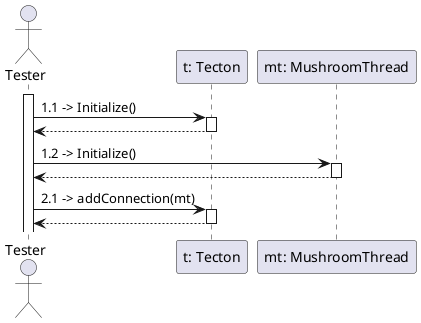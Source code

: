 ' Test-casek:
' - ThreadKillingTecton Kill Thread

@startuml communicationTecton2

actor "Tester" as ts
participant "t: Tecton" as t
participant "mt: MushroomThread" as mt

activate ts

' inicializálás
ts -> t: 1.1 -> Initialize()
activate t
ts <-- t
deactivate t

ts -> mt: 1.2 -> Initialize()
activate mt
ts <-- mt
deactivate mt

' tecton setup
ts -> t: 2.1 -> addConnection(mt)
activate t
ts <-- t
deactivate t

@enduml